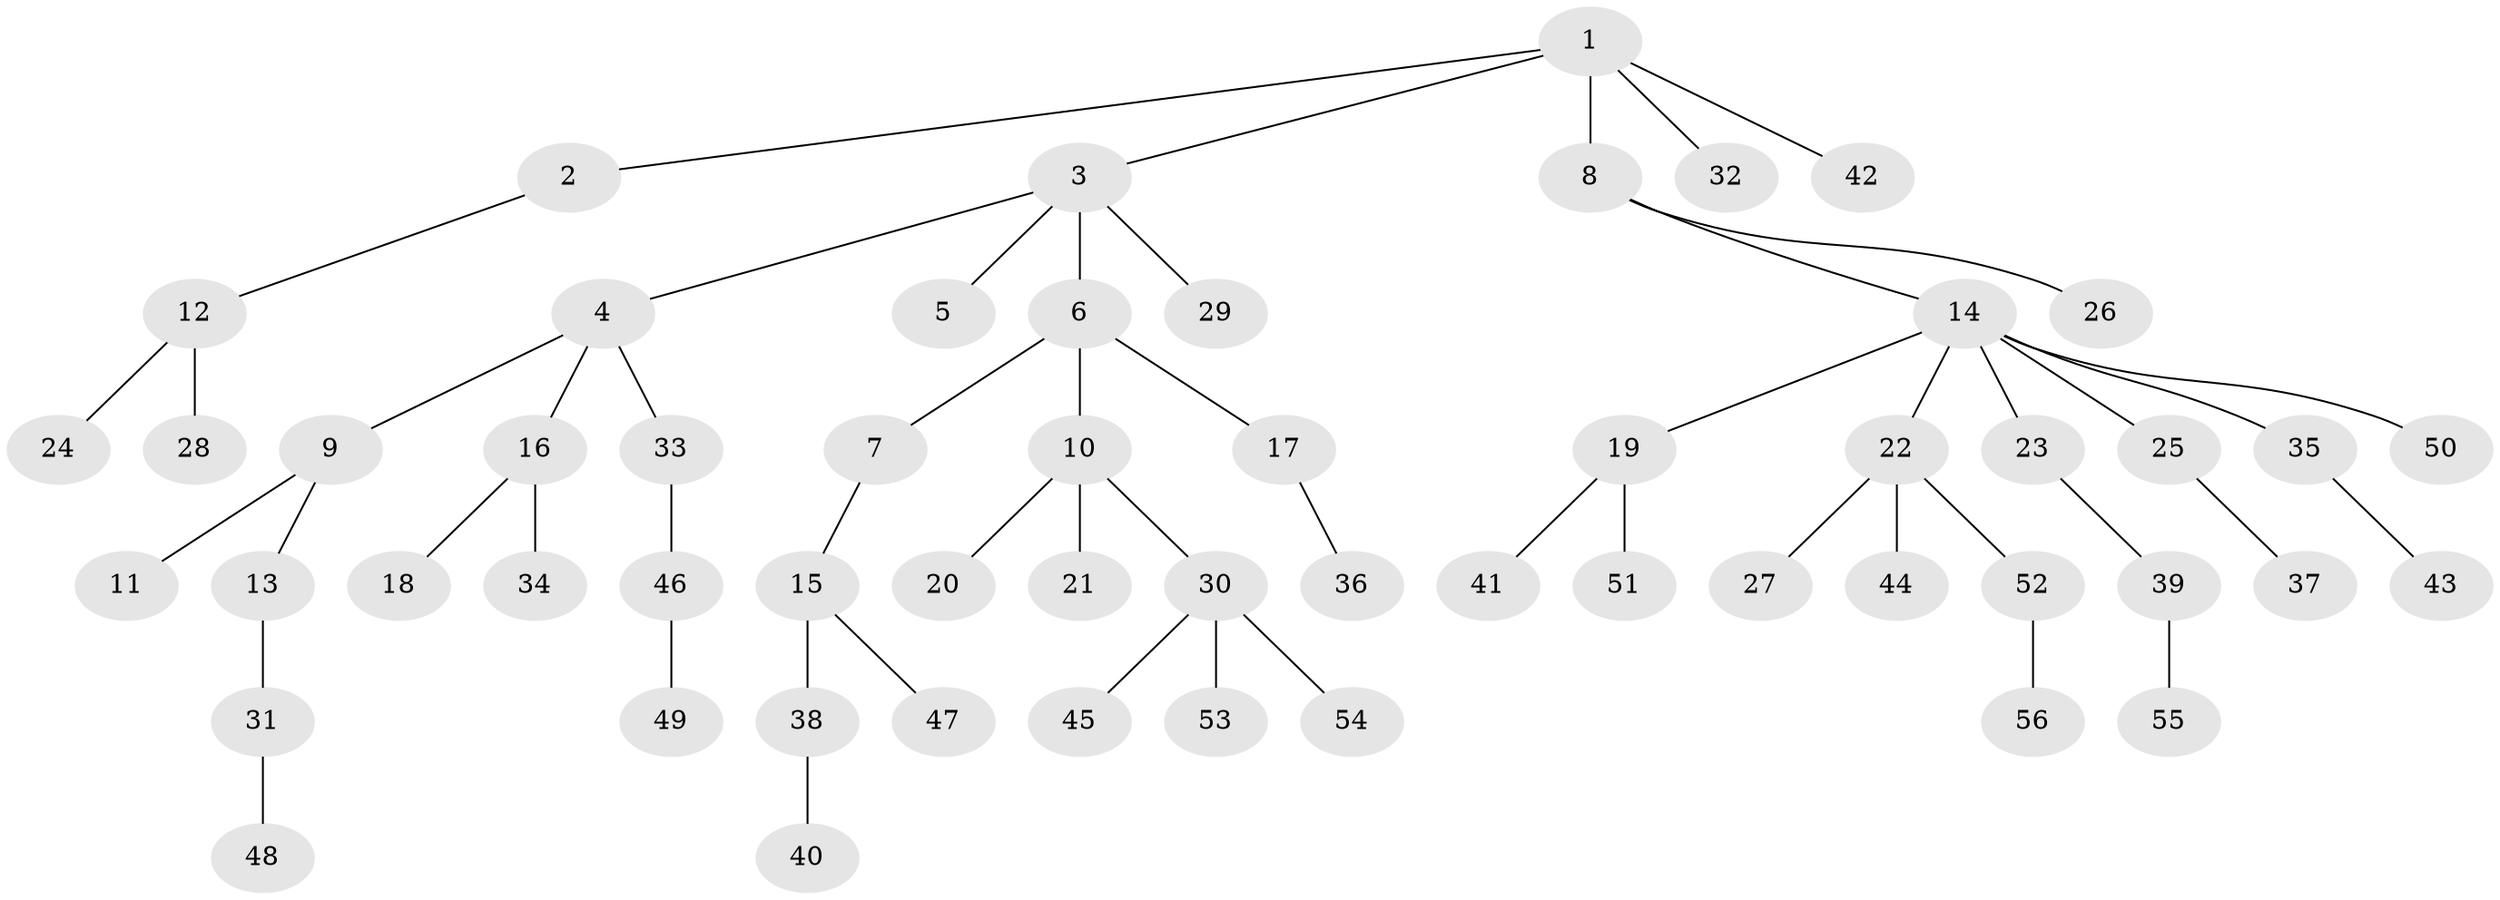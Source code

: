 // coarse degree distribution, {2: 0.2608695652173913, 1: 0.4782608695652174, 4: 0.043478260869565216, 3: 0.17391304347826086, 5: 0.043478260869565216}
// Generated by graph-tools (version 1.1) at 2025/37/03/04/25 23:37:26]
// undirected, 56 vertices, 55 edges
graph export_dot {
  node [color=gray90,style=filled];
  1;
  2;
  3;
  4;
  5;
  6;
  7;
  8;
  9;
  10;
  11;
  12;
  13;
  14;
  15;
  16;
  17;
  18;
  19;
  20;
  21;
  22;
  23;
  24;
  25;
  26;
  27;
  28;
  29;
  30;
  31;
  32;
  33;
  34;
  35;
  36;
  37;
  38;
  39;
  40;
  41;
  42;
  43;
  44;
  45;
  46;
  47;
  48;
  49;
  50;
  51;
  52;
  53;
  54;
  55;
  56;
  1 -- 2;
  1 -- 3;
  1 -- 8;
  1 -- 32;
  1 -- 42;
  2 -- 12;
  3 -- 4;
  3 -- 5;
  3 -- 6;
  3 -- 29;
  4 -- 9;
  4 -- 16;
  4 -- 33;
  6 -- 7;
  6 -- 10;
  6 -- 17;
  7 -- 15;
  8 -- 14;
  8 -- 26;
  9 -- 11;
  9 -- 13;
  10 -- 20;
  10 -- 21;
  10 -- 30;
  12 -- 24;
  12 -- 28;
  13 -- 31;
  14 -- 19;
  14 -- 22;
  14 -- 23;
  14 -- 25;
  14 -- 35;
  14 -- 50;
  15 -- 38;
  15 -- 47;
  16 -- 18;
  16 -- 34;
  17 -- 36;
  19 -- 41;
  19 -- 51;
  22 -- 27;
  22 -- 44;
  22 -- 52;
  23 -- 39;
  25 -- 37;
  30 -- 45;
  30 -- 53;
  30 -- 54;
  31 -- 48;
  33 -- 46;
  35 -- 43;
  38 -- 40;
  39 -- 55;
  46 -- 49;
  52 -- 56;
}
